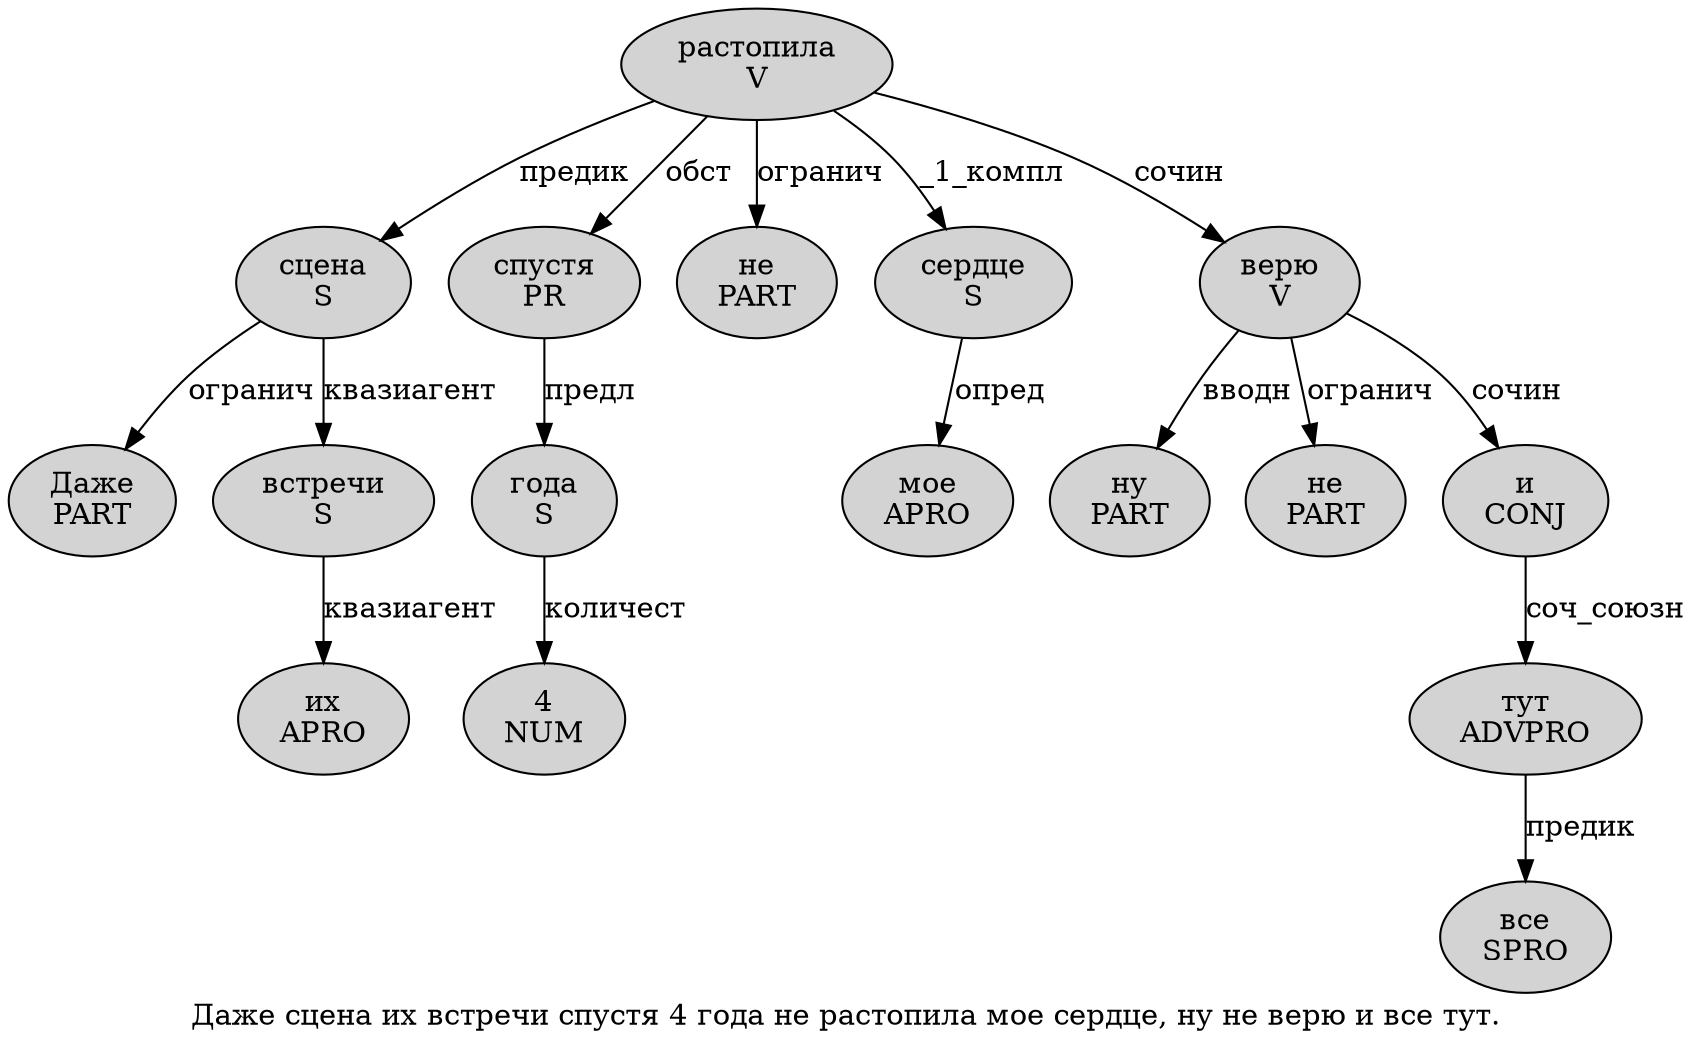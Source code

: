 digraph SENTENCE_2967 {
	graph [label="Даже сцена их встречи спустя 4 года не растопила мое сердце, ну не верю и все тут."]
	node [style=filled]
		0 [label="Даже
PART" color="" fillcolor=lightgray penwidth=1 shape=ellipse]
		1 [label="сцена
S" color="" fillcolor=lightgray penwidth=1 shape=ellipse]
		2 [label="их
APRO" color="" fillcolor=lightgray penwidth=1 shape=ellipse]
		3 [label="встречи
S" color="" fillcolor=lightgray penwidth=1 shape=ellipse]
		4 [label="спустя
PR" color="" fillcolor=lightgray penwidth=1 shape=ellipse]
		5 [label="4
NUM" color="" fillcolor=lightgray penwidth=1 shape=ellipse]
		6 [label="года
S" color="" fillcolor=lightgray penwidth=1 shape=ellipse]
		7 [label="не
PART" color="" fillcolor=lightgray penwidth=1 shape=ellipse]
		8 [label="растопила
V" color="" fillcolor=lightgray penwidth=1 shape=ellipse]
		9 [label="мое
APRO" color="" fillcolor=lightgray penwidth=1 shape=ellipse]
		10 [label="сердце
S" color="" fillcolor=lightgray penwidth=1 shape=ellipse]
		12 [label="ну
PART" color="" fillcolor=lightgray penwidth=1 shape=ellipse]
		13 [label="не
PART" color="" fillcolor=lightgray penwidth=1 shape=ellipse]
		14 [label="верю
V" color="" fillcolor=lightgray penwidth=1 shape=ellipse]
		15 [label="и
CONJ" color="" fillcolor=lightgray penwidth=1 shape=ellipse]
		16 [label="все
SPRO" color="" fillcolor=lightgray penwidth=1 shape=ellipse]
		17 [label="тут
ADVPRO" color="" fillcolor=lightgray penwidth=1 shape=ellipse]
			6 -> 5 [label="количест"]
			14 -> 12 [label="вводн"]
			14 -> 13 [label="огранич"]
			14 -> 15 [label="сочин"]
			3 -> 2 [label="квазиагент"]
			4 -> 6 [label="предл"]
			8 -> 1 [label="предик"]
			8 -> 4 [label="обст"]
			8 -> 7 [label="огранич"]
			8 -> 10 [label="_1_компл"]
			8 -> 14 [label="сочин"]
			10 -> 9 [label="опред"]
			15 -> 17 [label="соч_союзн"]
			1 -> 0 [label="огранич"]
			1 -> 3 [label="квазиагент"]
			17 -> 16 [label="предик"]
}